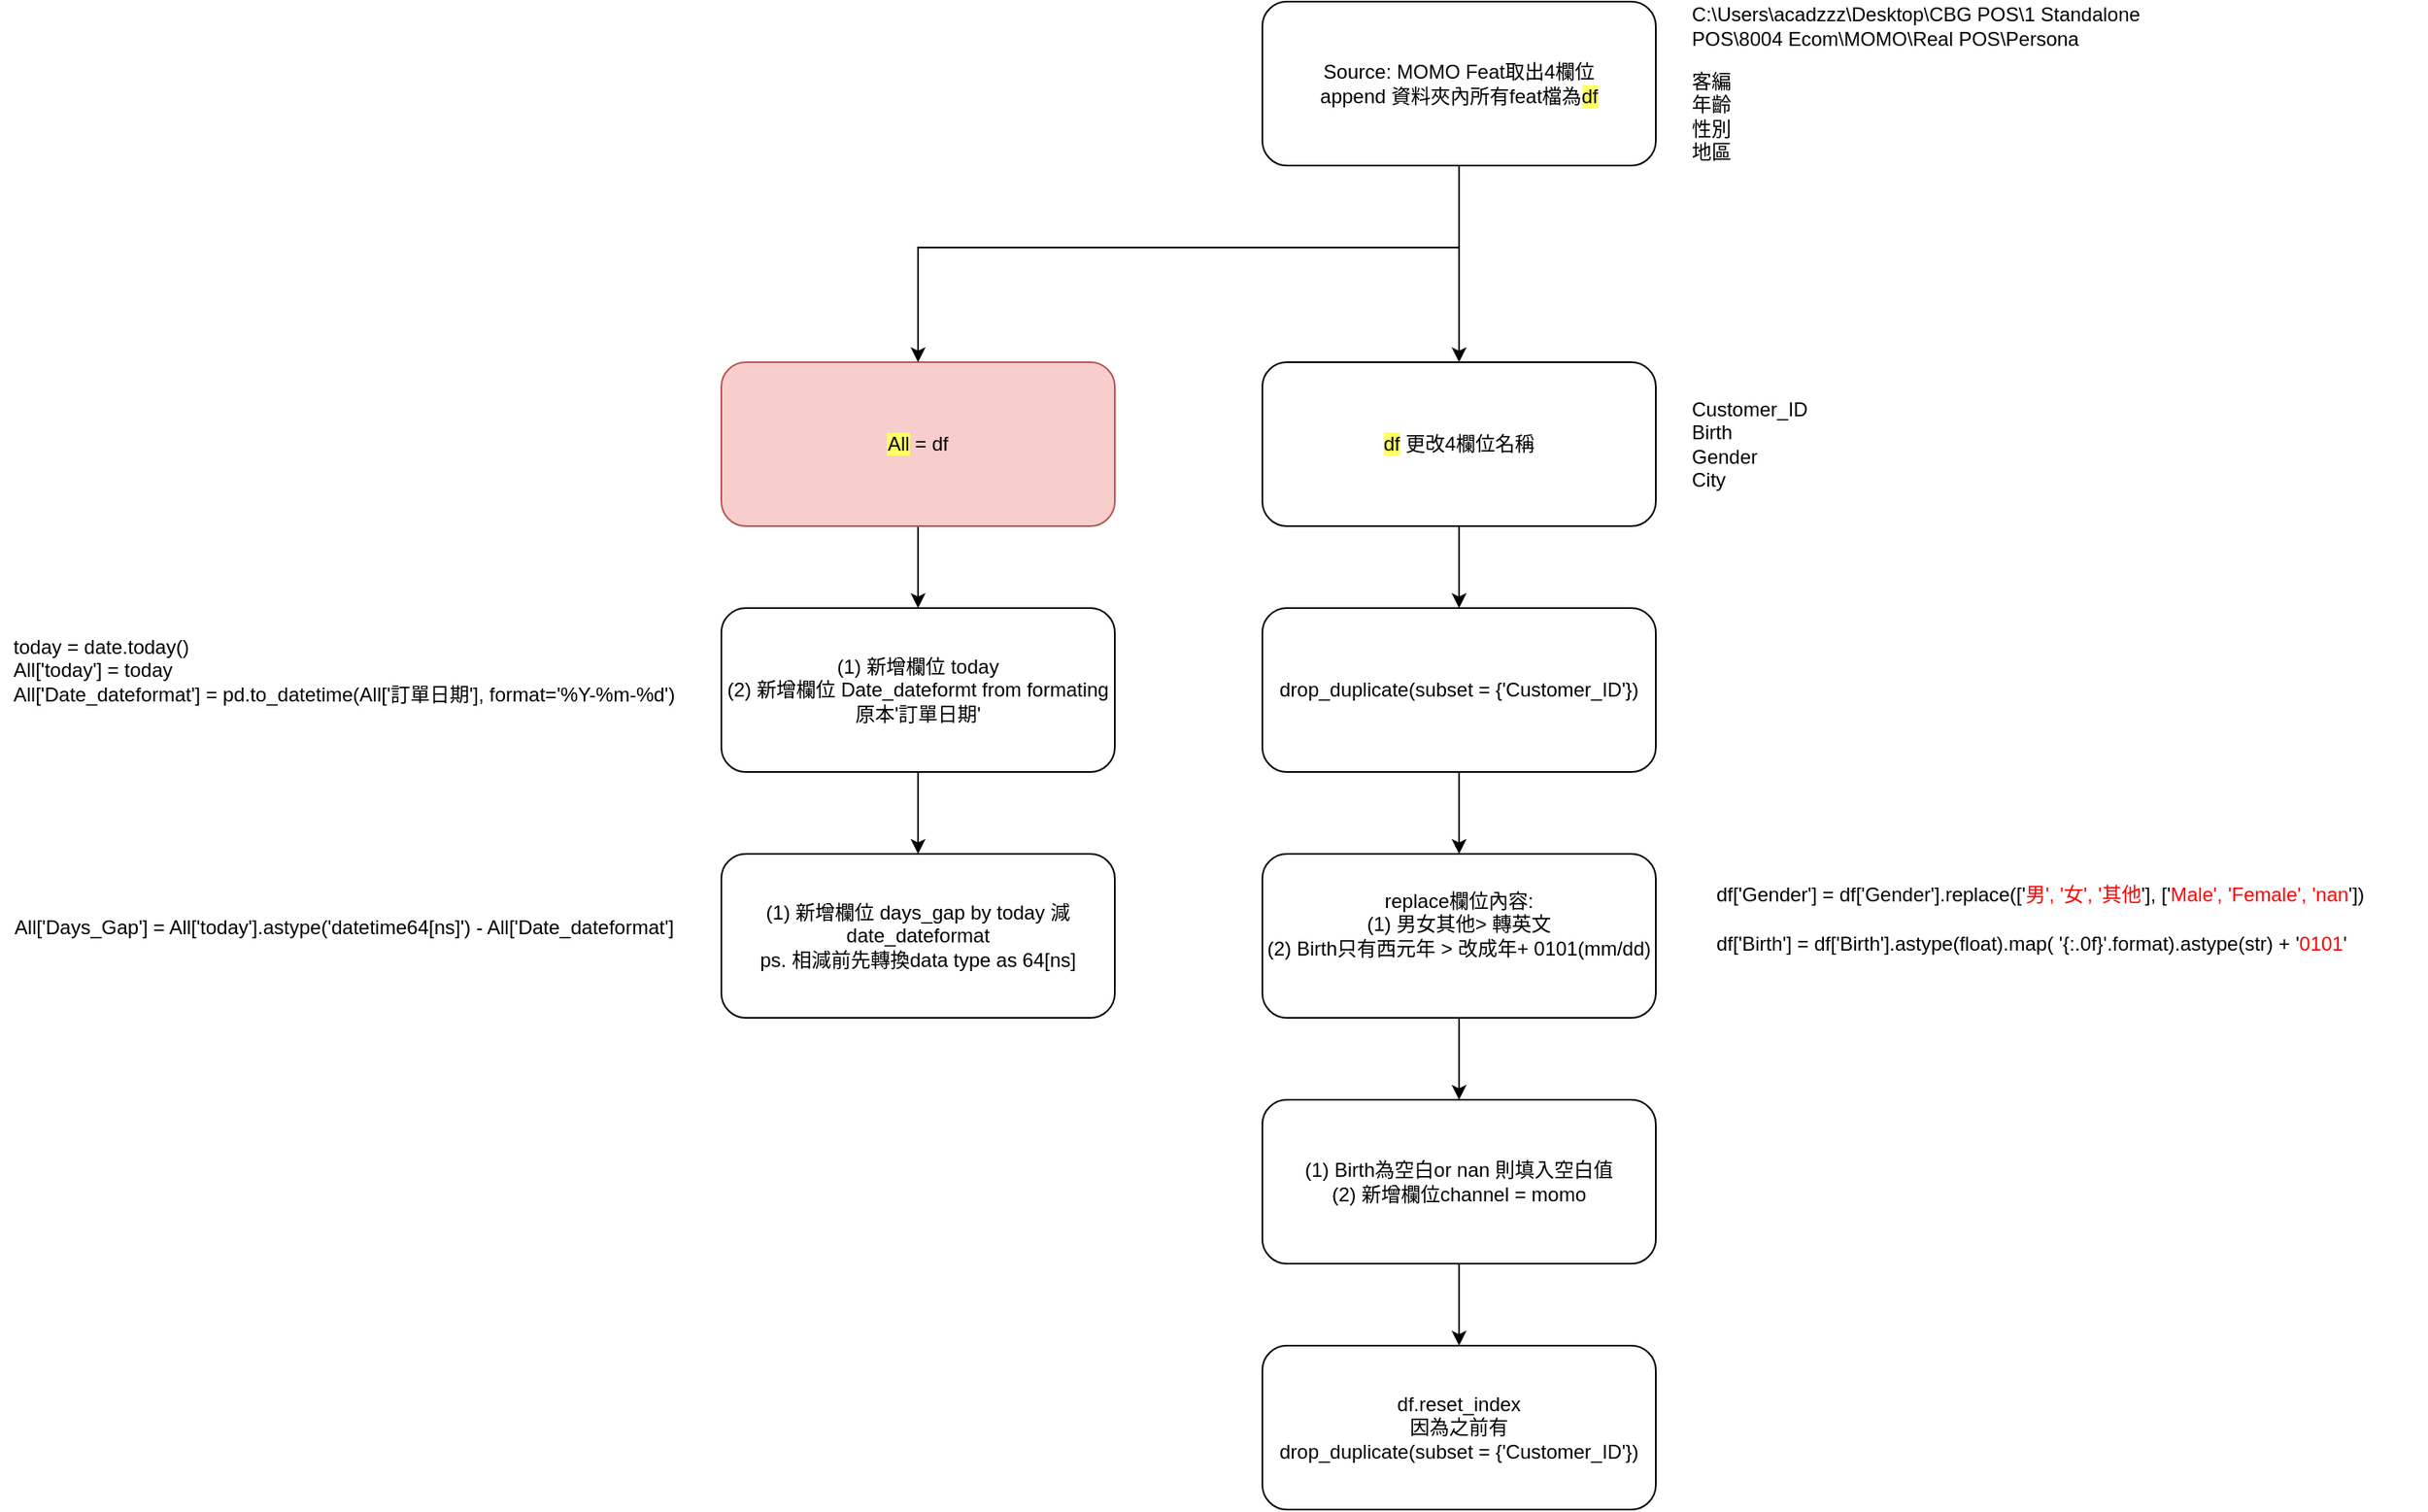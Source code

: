 <mxfile version="17.2.4" type="github">
  <diagram id="VdV0Nn6eujVthCHaxyLu" name="Page-1">
    <mxGraphModel dx="1655" dy="1551" grid="1" gridSize="10" guides="1" tooltips="1" connect="1" arrows="1" fold="1" page="1" pageScale="1" pageWidth="850" pageHeight="1100" math="0" shadow="0">
      <root>
        <mxCell id="0" />
        <mxCell id="1" parent="0" />
        <mxCell id="hvA4PafVI6DXR14lHh_R-13" value="" style="edgeStyle=orthogonalEdgeStyle;rounded=0;orthogonalLoop=1;jettySize=auto;html=1;" edge="1" parent="1" source="liE0KncuEcMG09TZuyiC-1" target="hvA4PafVI6DXR14lHh_R-12">
          <mxGeometry relative="1" as="geometry" />
        </mxCell>
        <mxCell id="liE0KncuEcMG09TZuyiC-1" value="&lt;span style=&quot;background-color: rgb(255 , 255 , 102)&quot;&gt;All&lt;/span&gt; = df" style="rounded=1;whiteSpace=wrap;html=1;fillColor=#f8cecc;strokeColor=#b85450;" parent="1" vertex="1">
          <mxGeometry x="-150" y="170" width="240" height="100" as="geometry" />
        </mxCell>
        <mxCell id="liE0KncuEcMG09TZuyiC-2" value="客編&lt;br&gt;年齡&lt;br&gt;性別&lt;br&gt;&lt;div style=&quot;&quot;&gt;&lt;span&gt;地區&lt;/span&gt;&lt;/div&gt;" style="text;html=1;strokeColor=none;fillColor=none;align=left;verticalAlign=middle;whiteSpace=wrap;rounded=0;" parent="1" vertex="1">
          <mxGeometry x="440" y="-20" width="90" height="80" as="geometry" />
        </mxCell>
        <mxCell id="liE0KncuEcMG09TZuyiC-3" value="C:\Users\acadzzz\Desktop\CBG POS\1 Standalone POS\8004 Ecom\MOMO\Real POS\Persona" style="text;html=1;strokeColor=none;fillColor=none;align=left;verticalAlign=middle;whiteSpace=wrap;rounded=0;" parent="1" vertex="1">
          <mxGeometry x="440" y="-50" width="310" height="30" as="geometry" />
        </mxCell>
        <mxCell id="liE0KncuEcMG09TZuyiC-8" value="" style="edgeStyle=orthogonalEdgeStyle;rounded=0;orthogonalLoop=1;jettySize=auto;html=1;" parent="1" source="liE0KncuEcMG09TZuyiC-4" target="liE0KncuEcMG09TZuyiC-6" edge="1">
          <mxGeometry relative="1" as="geometry" />
        </mxCell>
        <mxCell id="liE0KncuEcMG09TZuyiC-4" value="&lt;span style=&quot;background-color: rgb(255 , 255 , 102)&quot;&gt;df&lt;/span&gt; 更改4欄位名稱" style="rounded=1;whiteSpace=wrap;html=1;" parent="1" vertex="1">
          <mxGeometry x="180" y="170" width="240" height="100" as="geometry" />
        </mxCell>
        <mxCell id="liE0KncuEcMG09TZuyiC-5" value="Customer_ID&lt;br&gt;Birth&lt;br&gt;Gender&lt;br&gt;City" style="text;html=1;strokeColor=none;fillColor=none;align=left;verticalAlign=middle;whiteSpace=wrap;rounded=0;" parent="1" vertex="1">
          <mxGeometry x="440" y="180" width="90" height="80" as="geometry" />
        </mxCell>
        <mxCell id="liE0KncuEcMG09TZuyiC-12" value="" style="edgeStyle=orthogonalEdgeStyle;rounded=0;orthogonalLoop=1;jettySize=auto;html=1;" parent="1" source="liE0KncuEcMG09TZuyiC-6" target="liE0KncuEcMG09TZuyiC-11" edge="1">
          <mxGeometry relative="1" as="geometry" />
        </mxCell>
        <mxCell id="liE0KncuEcMG09TZuyiC-6" value="drop_duplicate(subset = {&#39;Customer_ID&#39;})" style="rounded=1;whiteSpace=wrap;html=1;" parent="1" vertex="1">
          <mxGeometry x="180" y="320" width="240" height="100" as="geometry" />
        </mxCell>
        <mxCell id="hvA4PafVI6DXR14lHh_R-2" value="" style="edgeStyle=orthogonalEdgeStyle;rounded=0;orthogonalLoop=1;jettySize=auto;html=1;" edge="1" parent="1" source="liE0KncuEcMG09TZuyiC-11" target="hvA4PafVI6DXR14lHh_R-1">
          <mxGeometry relative="1" as="geometry" />
        </mxCell>
        <mxCell id="liE0KncuEcMG09TZuyiC-11" value="replace欄位內容:&lt;br&gt;(1) 男女其他&amp;gt; 轉英文&lt;br&gt;(2) Birth只有西元年 &amp;gt; 改成年+ 0101(mm/dd)&lt;br&gt;&lt;div&gt;&lt;br&gt;&lt;/div&gt;" style="rounded=1;whiteSpace=wrap;html=1;" parent="1" vertex="1">
          <mxGeometry x="180" y="470" width="240" height="100" as="geometry" />
        </mxCell>
        <mxCell id="liE0KncuEcMG09TZuyiC-13" value="&lt;div&gt;df[&#39;Gender&#39;] = df[&#39;Gender&#39;].replace([&#39;&lt;font color=&quot;#ff0000&quot;&gt;男&#39;, &#39;女&#39;, &#39;其他&lt;/font&gt;&#39;], [&#39;&lt;font color=&quot;#ff0000&quot;&gt;Male&#39;, &#39;Female&#39;, &#39;nan&lt;/font&gt;&#39;])&lt;/div&gt;" style="text;html=1;strokeColor=none;fillColor=none;align=left;verticalAlign=middle;whiteSpace=wrap;rounded=0;" parent="1" vertex="1">
          <mxGeometry x="455" y="480" width="435" height="30" as="geometry" />
        </mxCell>
        <mxCell id="liE0KncuEcMG09TZuyiC-14" value="&lt;div&gt;df[&#39;Birth&#39;] = df[&#39;Birth&#39;].astype(float).map(&amp;nbsp;&lt;span&gt;&#39;{:.0f}&#39;.format).astype(str) + &#39;&lt;font color=&quot;#ff0000&quot;&gt;0101&lt;/font&gt;&#39;&lt;/span&gt;&lt;/div&gt;" style="text;html=1;strokeColor=none;fillColor=none;align=left;verticalAlign=middle;whiteSpace=wrap;rounded=0;" parent="1" vertex="1">
          <mxGeometry x="455" y="510" width="420" height="30" as="geometry" />
        </mxCell>
        <mxCell id="hvA4PafVI6DXR14lHh_R-4" value="" style="edgeStyle=orthogonalEdgeStyle;rounded=0;orthogonalLoop=1;jettySize=auto;html=1;" edge="1" parent="1" source="hvA4PafVI6DXR14lHh_R-1" target="hvA4PafVI6DXR14lHh_R-3">
          <mxGeometry relative="1" as="geometry" />
        </mxCell>
        <mxCell id="hvA4PafVI6DXR14lHh_R-1" value="(1) Birth為空白or nan 則填入空白值&lt;br&gt;(2) 新增欄位channel = momo" style="rounded=1;whiteSpace=wrap;html=1;" vertex="1" parent="1">
          <mxGeometry x="180" y="620" width="240" height="100" as="geometry" />
        </mxCell>
        <mxCell id="hvA4PafVI6DXR14lHh_R-3" value="df.reset_index&lt;br&gt;因為之前有&lt;br&gt;drop_duplicate(subset = {&#39;Customer_ID&#39;})" style="rounded=1;whiteSpace=wrap;html=1;" vertex="1" parent="1">
          <mxGeometry x="180" y="770" width="240" height="100" as="geometry" />
        </mxCell>
        <mxCell id="hvA4PafVI6DXR14lHh_R-8" style="edgeStyle=orthogonalEdgeStyle;rounded=0;orthogonalLoop=1;jettySize=auto;html=1;" edge="1" parent="1" source="hvA4PafVI6DXR14lHh_R-5" target="liE0KncuEcMG09TZuyiC-4">
          <mxGeometry relative="1" as="geometry" />
        </mxCell>
        <mxCell id="hvA4PafVI6DXR14lHh_R-9" style="edgeStyle=orthogonalEdgeStyle;rounded=0;orthogonalLoop=1;jettySize=auto;html=1;" edge="1" parent="1" source="hvA4PafVI6DXR14lHh_R-5" target="liE0KncuEcMG09TZuyiC-1">
          <mxGeometry relative="1" as="geometry">
            <Array as="points">
              <mxPoint x="300" y="100" />
              <mxPoint x="-30" y="100" />
              <mxPoint x="-30" y="220" />
            </Array>
          </mxGeometry>
        </mxCell>
        <mxCell id="hvA4PafVI6DXR14lHh_R-5" value="Source: MOMO Feat取出4欄位&lt;br&gt;append 資料夾內所有feat檔為&lt;span style=&quot;background-color: rgb(255 , 255 , 102)&quot;&gt;df&lt;/span&gt;" style="rounded=1;whiteSpace=wrap;html=1;" vertex="1" parent="1">
          <mxGeometry x="180" y="-50" width="240" height="100" as="geometry" />
        </mxCell>
        <mxCell id="hvA4PafVI6DXR14lHh_R-16" value="" style="edgeStyle=orthogonalEdgeStyle;rounded=0;orthogonalLoop=1;jettySize=auto;html=1;" edge="1" parent="1" source="hvA4PafVI6DXR14lHh_R-12" target="hvA4PafVI6DXR14lHh_R-15">
          <mxGeometry relative="1" as="geometry" />
        </mxCell>
        <mxCell id="hvA4PafVI6DXR14lHh_R-12" value="(1) 新增欄位 today&lt;br&gt;(2) 新增欄位 Date_dateformt from formating原本&#39;訂單日期&#39;" style="rounded=1;whiteSpace=wrap;html=1;" vertex="1" parent="1">
          <mxGeometry x="-150" y="320" width="240" height="100" as="geometry" />
        </mxCell>
        <mxCell id="hvA4PafVI6DXR14lHh_R-14" value="&lt;div style=&quot;text-align: left&quot;&gt;today = date.today()&lt;/div&gt;&lt;div style=&quot;text-align: left&quot;&gt;All[&#39;today&#39;] = today&lt;/div&gt;&lt;span&gt;All[&#39;Date_dateformat&#39;] = pd.to_datetime(All[&#39;訂單日期&#39;], format=&#39;%Y-%m-%d&#39;)&lt;br&gt;&lt;div style=&quot;text-align: left&quot;&gt;&lt;br&gt;&lt;/div&gt;&lt;/span&gt;" style="text;html=1;align=center;verticalAlign=middle;whiteSpace=wrap;rounded=0;labelBackgroundColor=none;" vertex="1" parent="1">
          <mxGeometry x="-590" y="320" width="420" height="90" as="geometry" />
        </mxCell>
        <mxCell id="hvA4PafVI6DXR14lHh_R-15" value="(1) 新增欄位 days_gap by today 減 date_dateformat&lt;br&gt;ps. 相減前先轉換data type as 64[ns]" style="rounded=1;whiteSpace=wrap;html=1;" vertex="1" parent="1">
          <mxGeometry x="-150" y="470" width="240" height="100" as="geometry" />
        </mxCell>
        <mxCell id="hvA4PafVI6DXR14lHh_R-17" value="&lt;div style=&quot;text-align: left&quot;&gt;&lt;span&gt;All[&#39;Days_Gap&#39;] = All[&#39;today&#39;].astype(&#39;datetime64[ns]&#39;) - All[&#39;Date_dateformat&#39;]&lt;/span&gt;&lt;br&gt;&lt;/div&gt;" style="text;html=1;align=center;verticalAlign=middle;whiteSpace=wrap;rounded=0;labelBackgroundColor=none;" vertex="1" parent="1">
          <mxGeometry x="-590" y="470" width="420" height="90" as="geometry" />
        </mxCell>
      </root>
    </mxGraphModel>
  </diagram>
</mxfile>
